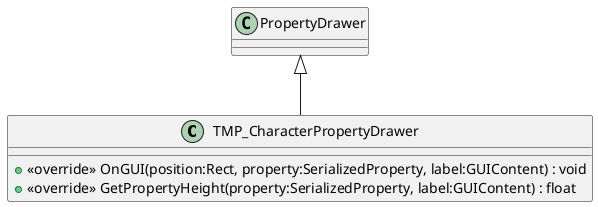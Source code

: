 @startuml
class TMP_CharacterPropertyDrawer {
    + <<override>> OnGUI(position:Rect, property:SerializedProperty, label:GUIContent) : void
    + <<override>> GetPropertyHeight(property:SerializedProperty, label:GUIContent) : float
}
PropertyDrawer <|-- TMP_CharacterPropertyDrawer
@enduml
